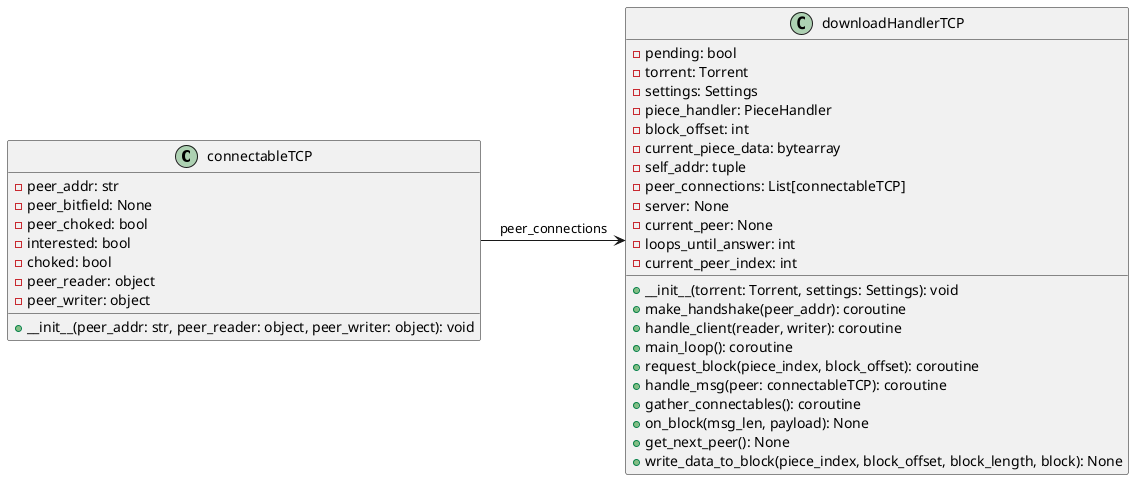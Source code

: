 @startuml

class connectableTCP {
    - peer_addr: str
    - peer_bitfield: None
    - peer_choked: bool
    - interested: bool
    - choked: bool
    - peer_reader: object
    - peer_writer: object
    + __init__(peer_addr: str, peer_reader: object, peer_writer: object): void
}

class downloadHandlerTCP {
    - pending: bool
    - torrent: Torrent
    - settings: Settings
    - piece_handler: PieceHandler
    - block_offset: int
    - current_piece_data: bytearray
    - self_addr: tuple
    - peer_connections: List[connectableTCP]
    - server: None
    - current_peer: None
    - loops_until_answer: int
    - current_peer_index: int
    + __init__(torrent: Torrent, settings: Settings): void
  + make_handshake(peer_addr): coroutine
  + handle_client(reader, writer): coroutine
  + main_loop(): coroutine
  + request_block(piece_index, block_offset): coroutine
  + handle_msg(peer: connectableTCP): coroutine
  + gather_connectables(): coroutine
  + on_block(msg_len, payload): None
  + get_next_peer(): None
  + write_data_to_block(piece_index, block_offset, block_length, block): None
}
connectableTCP -> downloadHandlerTCP : peer_connections

@enduml